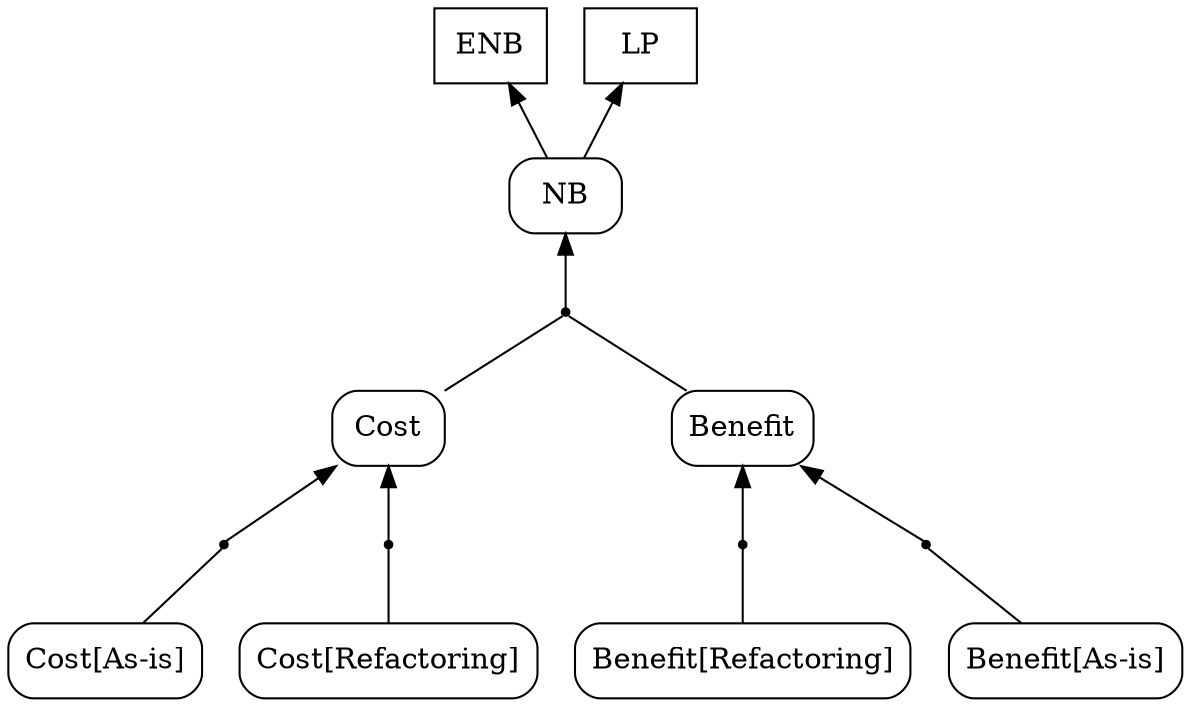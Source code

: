 digraph G { 
rankdir = BT 
AndRef0[shape = point] 
"Benefit[As-is]"[shape = box, style = rounded] 
AndRef0->"Benefit"
"Benefit[As-is]"->AndRef0 [dir = none] 
AndRef1[shape = point] 
"Benefit[Refactoring]"[shape = box, style = rounded] 
AndRef1->"Benefit"
"Benefit[Refactoring]"->AndRef1 [dir = none] 
"Benefit"[shape = box, style = rounded] 
AndRef2[shape = point] 
"Cost[As-is]"[shape = box, style = rounded] 
AndRef2->"Cost"
"Cost[As-is]"->AndRef2 [dir = none] 
AndRef3[shape = point] 
"Cost[Refactoring]"[shape = box, style = rounded] 
AndRef3->"Cost"
"Cost[Refactoring]"->AndRef3 [dir = none] 
"Cost"[shape = box, style = rounded] 
"NB"[shape = box, style = rounded] 
AndRef4[shape = point] 
AndRef4->"NB"
"Benefit"->AndRef4 [dir = none] 
"Cost"->AndRef4 [dir = none] 
ENB [shape = box] 
NB->"ENB"
LP [shape = box] 
NB->"LP"
}
